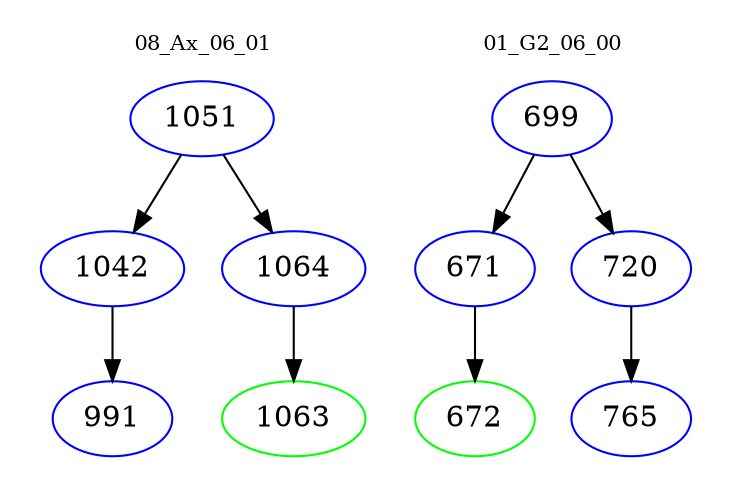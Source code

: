 digraph{
subgraph cluster_0 {
color = white
label = "08_Ax_06_01";
fontsize=10;
T0_1051 [label="1051", color="blue"]
T0_1051 -> T0_1042 [color="black"]
T0_1042 [label="1042", color="blue"]
T0_1042 -> T0_991 [color="black"]
T0_991 [label="991", color="blue"]
T0_1051 -> T0_1064 [color="black"]
T0_1064 [label="1064", color="blue"]
T0_1064 -> T0_1063 [color="black"]
T0_1063 [label="1063", color="green"]
}
subgraph cluster_1 {
color = white
label = "01_G2_06_00";
fontsize=10;
T1_699 [label="699", color="blue"]
T1_699 -> T1_671 [color="black"]
T1_671 [label="671", color="blue"]
T1_671 -> T1_672 [color="black"]
T1_672 [label="672", color="green"]
T1_699 -> T1_720 [color="black"]
T1_720 [label="720", color="blue"]
T1_720 -> T1_765 [color="black"]
T1_765 [label="765", color="blue"]
}
}
